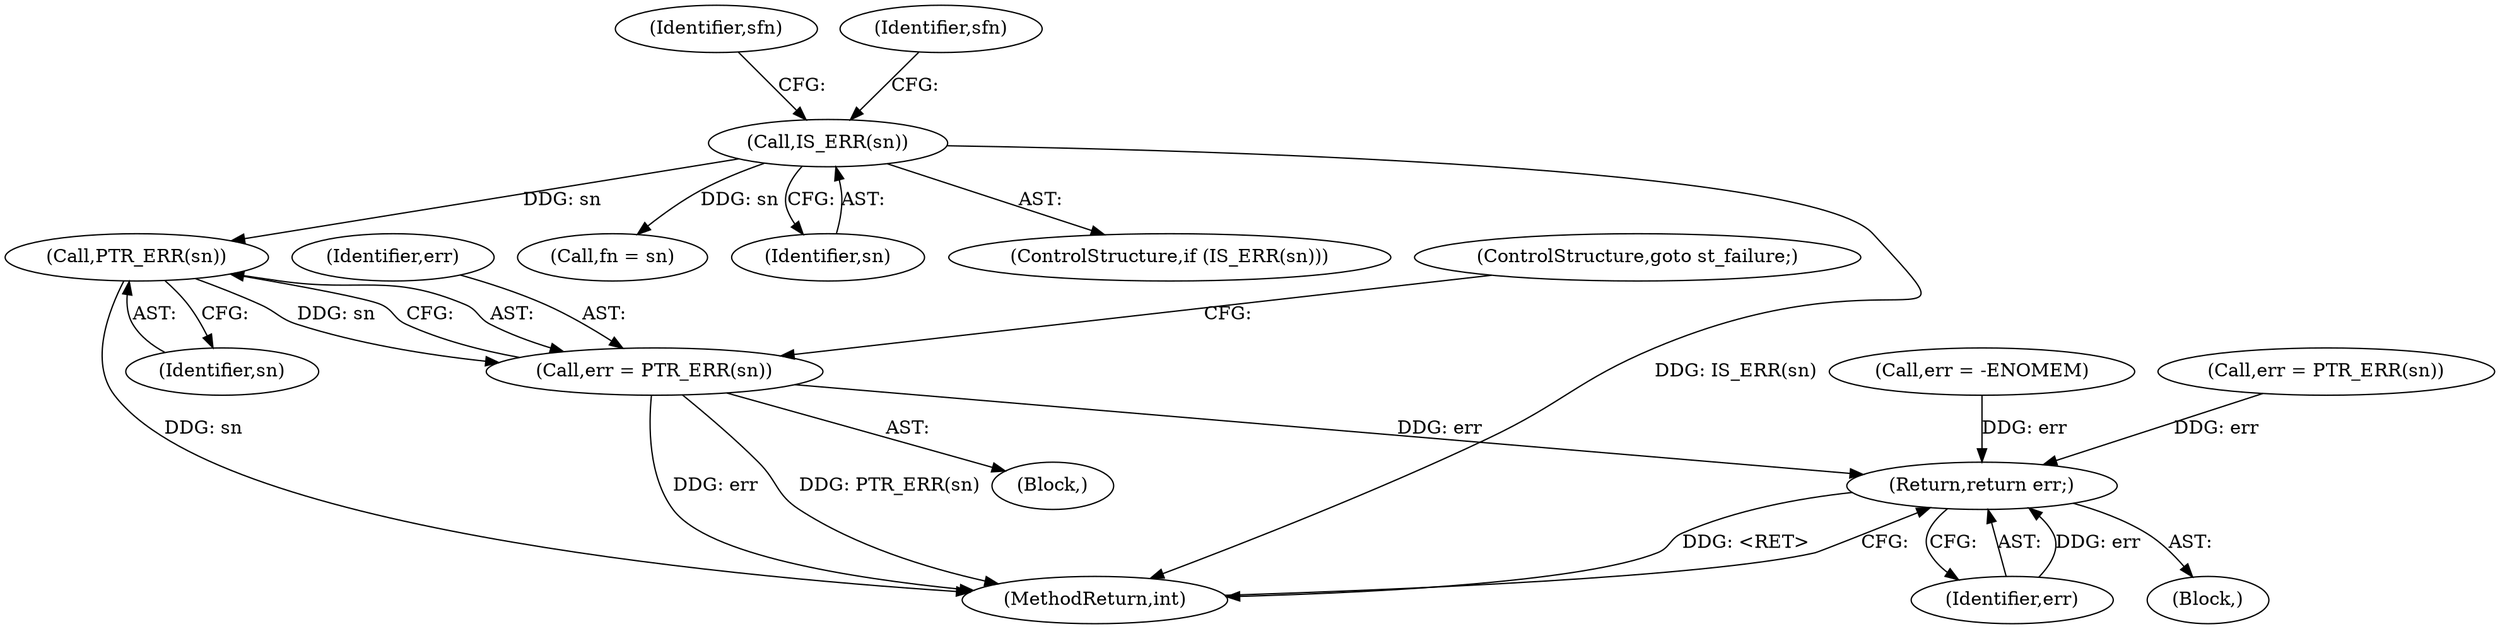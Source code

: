 digraph "0_linux_ae7b4e1f213aa659aedf9c6ecad0bf5f0476e1e2@pointer" {
"1000243" [label="(Call,PTR_ERR(sn))"];
"1000236" [label="(Call,IS_ERR(sn))"];
"1000241" [label="(Call,err = PTR_ERR(sn))"];
"1000424" [label="(Return,return err;)"];
"1000426" [label="(MethodReturn,int)"];
"1000236" [label="(Call,IS_ERR(sn))"];
"1000262" [label="(Call,err = PTR_ERR(sn))"];
"1000240" [label="(Identifier,sfn)"];
"1000244" [label="(Identifier,sn)"];
"1000243" [label="(Call,PTR_ERR(sn))"];
"1000283" [label="(Call,fn = sn)"];
"1000242" [label="(Identifier,err)"];
"1000425" [label="(Identifier,err)"];
"1000248" [label="(Identifier,sfn)"];
"1000237" [label="(Identifier,sn)"];
"1000245" [label="(ControlStructure,goto st_failure;)"];
"1000424" [label="(Return,return err;)"];
"1000238" [label="(Block,)"];
"1000241" [label="(Call,err = PTR_ERR(sn))"];
"1000118" [label="(Call,err = -ENOMEM)"];
"1000111" [label="(Block,)"];
"1000235" [label="(ControlStructure,if (IS_ERR(sn)))"];
"1000243" -> "1000241"  [label="AST: "];
"1000243" -> "1000244"  [label="CFG: "];
"1000244" -> "1000243"  [label="AST: "];
"1000241" -> "1000243"  [label="CFG: "];
"1000243" -> "1000426"  [label="DDG: sn"];
"1000243" -> "1000241"  [label="DDG: sn"];
"1000236" -> "1000243"  [label="DDG: sn"];
"1000236" -> "1000235"  [label="AST: "];
"1000236" -> "1000237"  [label="CFG: "];
"1000237" -> "1000236"  [label="AST: "];
"1000240" -> "1000236"  [label="CFG: "];
"1000248" -> "1000236"  [label="CFG: "];
"1000236" -> "1000426"  [label="DDG: IS_ERR(sn)"];
"1000236" -> "1000283"  [label="DDG: sn"];
"1000241" -> "1000238"  [label="AST: "];
"1000242" -> "1000241"  [label="AST: "];
"1000245" -> "1000241"  [label="CFG: "];
"1000241" -> "1000426"  [label="DDG: err"];
"1000241" -> "1000426"  [label="DDG: PTR_ERR(sn)"];
"1000241" -> "1000424"  [label="DDG: err"];
"1000424" -> "1000111"  [label="AST: "];
"1000424" -> "1000425"  [label="CFG: "];
"1000425" -> "1000424"  [label="AST: "];
"1000426" -> "1000424"  [label="CFG: "];
"1000424" -> "1000426"  [label="DDG: <RET>"];
"1000425" -> "1000424"  [label="DDG: err"];
"1000262" -> "1000424"  [label="DDG: err"];
"1000118" -> "1000424"  [label="DDG: err"];
}
